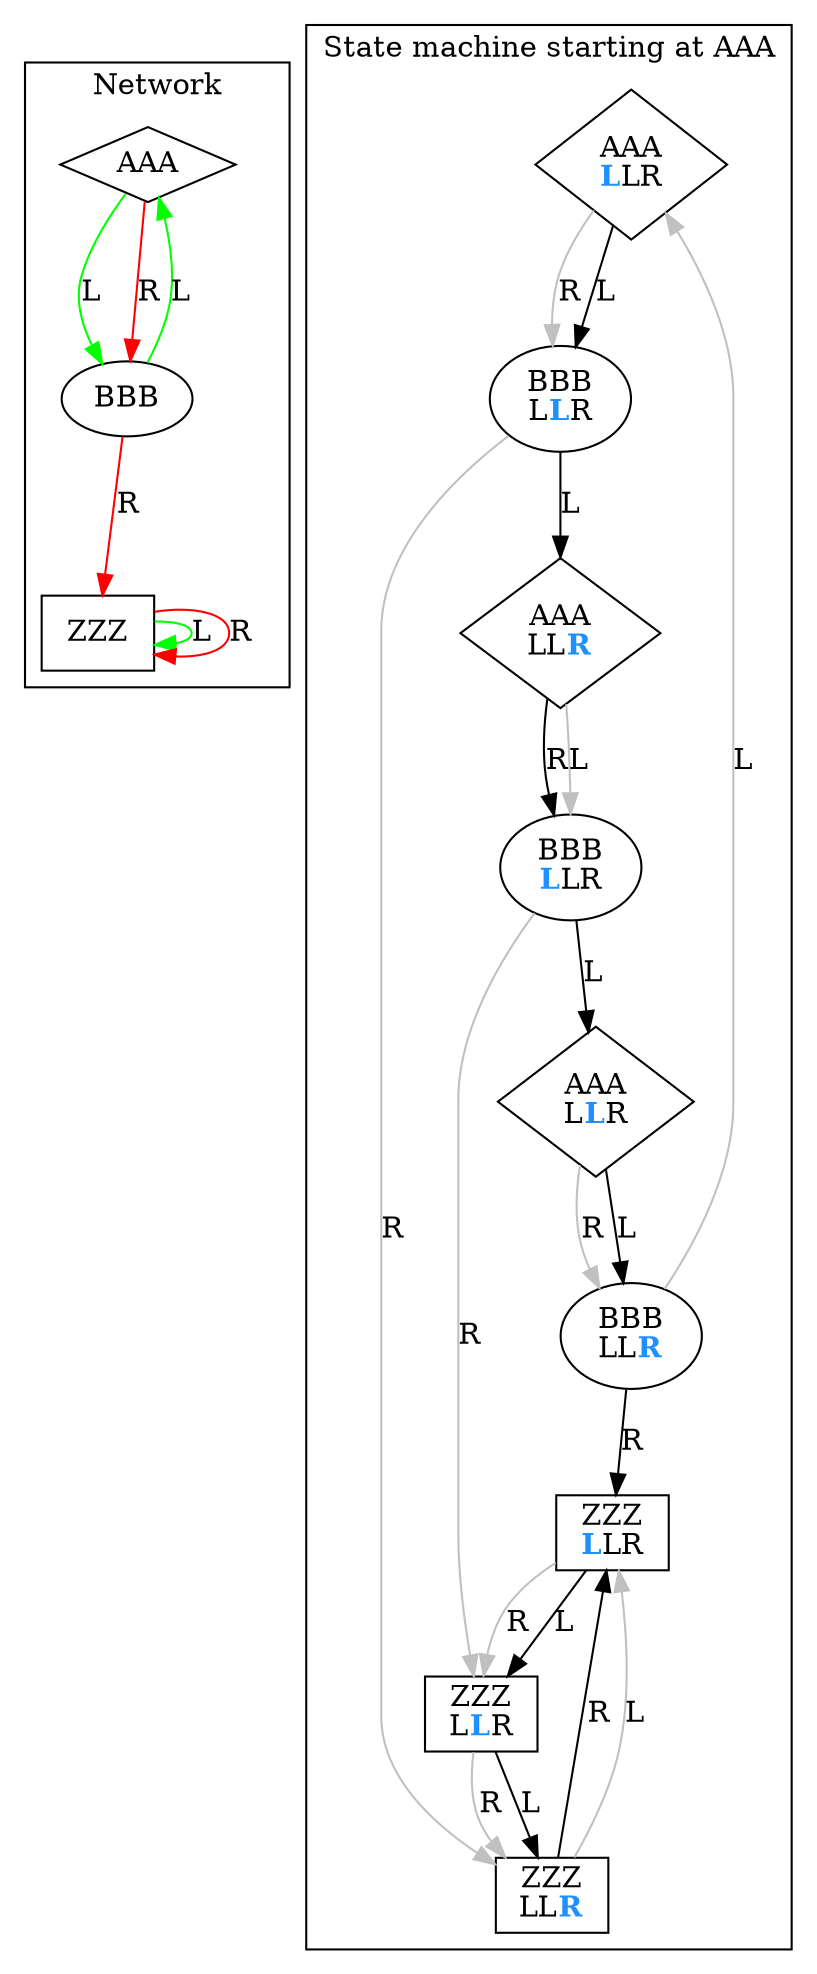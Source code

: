 digraph G {
	subgraph cluster {
	label = "Network"
	color=black
		_AAA [label="AAA",shape=diamond]
		_AAA -> _BBB [color=green,label=L]
		_AAA -> _BBB [color=red,label=R]
		_BBB [label="BBB",shape=ellipse]
		_BBB -> _AAA [color=green,label=L]
		_BBB -> _ZZZ [color=red,label=R]
		_ZZZ [label="ZZZ",shape=rect]
		_ZZZ -> _ZZZ [color=green,label=L]
		_ZZZ -> _ZZZ [color=red,label=R]
	}

	subgraph cluster_AAA {
		label = "State machine starting at AAA"
		color = black
		_walk_AAA_AAA_0 [shape=diamond,label=<AAA<br/><font color="dodgerblue"><b>L</b></font>LR>]
		_walk_AAA_AAA_0 -> _walk_AAA_BBB_1 [label=L]
		_walk_AAA_AAA_0 -> _walk_AAA_BBB_1 [label=R,color=gray]
		_walk_AAA_BBB_1 [shape=ellipse,label=<BBB<br/>L<font color="dodgerblue"><b>L</b></font>R>]
		_walk_AAA_BBB_1 -> _walk_AAA_AAA_2 [label=L]
		_walk_AAA_BBB_1 -> _walk_AAA_ZZZ_2 [label=R,color=gray]
		_walk_AAA_AAA_2 [shape=diamond,label=<AAA<br/>LL<font color="dodgerblue"><b>R</b></font>>]
		_walk_AAA_AAA_2 -> _walk_AAA_BBB_0 [label=R]
		_walk_AAA_AAA_2 -> _walk_AAA_BBB_0 [label=L,color=gray]
		_walk_AAA_BBB_0 [shape=ellipse,label=<BBB<br/><font color="dodgerblue"><b>L</b></font>LR>]
		_walk_AAA_BBB_0 -> _walk_AAA_AAA_1 [label=L]
		_walk_AAA_BBB_0 -> _walk_AAA_ZZZ_1 [label=R,color=gray]
		_walk_AAA_AAA_1 [shape=diamond,label=<AAA<br/>L<font color="dodgerblue"><b>L</b></font>R>]
		_walk_AAA_AAA_1 -> _walk_AAA_BBB_2 [label=L]
		_walk_AAA_AAA_1 -> _walk_AAA_BBB_2 [label=R,color=gray]
		_walk_AAA_BBB_2 [shape=ellipse,label=<BBB<br/>LL<font color="dodgerblue"><b>R</b></font>>]
		_walk_AAA_BBB_2 -> _walk_AAA_ZZZ_0 [label=R]
		_walk_AAA_BBB_2 -> _walk_AAA_AAA_0 [label=L,color=gray]
		_walk_AAA_ZZZ_0 [shape=rect,label=<ZZZ<br/><font color="dodgerblue"><b>L</b></font>LR>]
		_walk_AAA_ZZZ_0 -> _walk_AAA_ZZZ_1 [label=L]
		_walk_AAA_ZZZ_0 -> _walk_AAA_ZZZ_1 [label=R,color=gray]
		_walk_AAA_ZZZ_1 [shape=rect,label=<ZZZ<br/>L<font color="dodgerblue"><b>L</b></font>R>]
		_walk_AAA_ZZZ_1 -> _walk_AAA_ZZZ_2 [label=L]
		_walk_AAA_ZZZ_1 -> _walk_AAA_ZZZ_2 [label=R,color=gray]
		_walk_AAA_ZZZ_2 [shape=rect,label=<ZZZ<br/>LL<font color="dodgerblue"><b>R</b></font>>]
		_walk_AAA_ZZZ_2 -> _walk_AAA_ZZZ_0 [label=R]
		_walk_AAA_ZZZ_2 -> _walk_AAA_ZZZ_0 [label=L,color=gray]
	}
}
